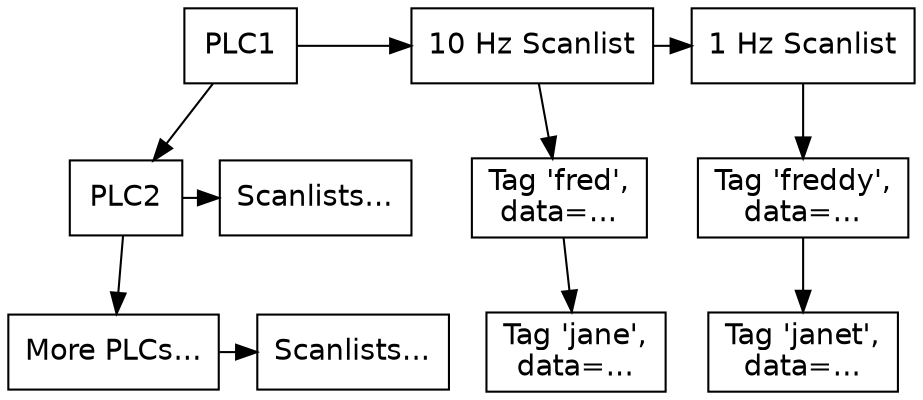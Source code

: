 #!dot -Tpng tagtable.dot -o tagtable.png && eog tagtable.png
 
digraph TagTable
{
	size="7.5,10";
	node [ shape=box ];
	node [ fontname=Helvetica ];
	edge [ fontname=Helvetica ];

	PLCN [ label="More PLCs..." ];
	PLC1 -> PLC2 -> PLCN
	{ rank=same; PLC1 -> Scan10Hz -> Scan1Hz }
	Scan10Hz [ label="10 Hz Scanlist" ];
	Scan1Hz [ label="1 Hz Scanlist" ];
	Scan10Hz -> "Tag 'fred',\ndata=..." -> "Tag 'jane',\ndata=...";
	Scan1Hz -> "Tag 'freddy',\ndata=..." -> "Tag 'janet',\ndata=...";
	
	SL2 [ label="Scanlists..." ];
	{ rank=same; PLC2 -> SL2 }
	SLN [ label="Scanlists..." ];
	{ rank=same; PLCN -> SLN }
}
